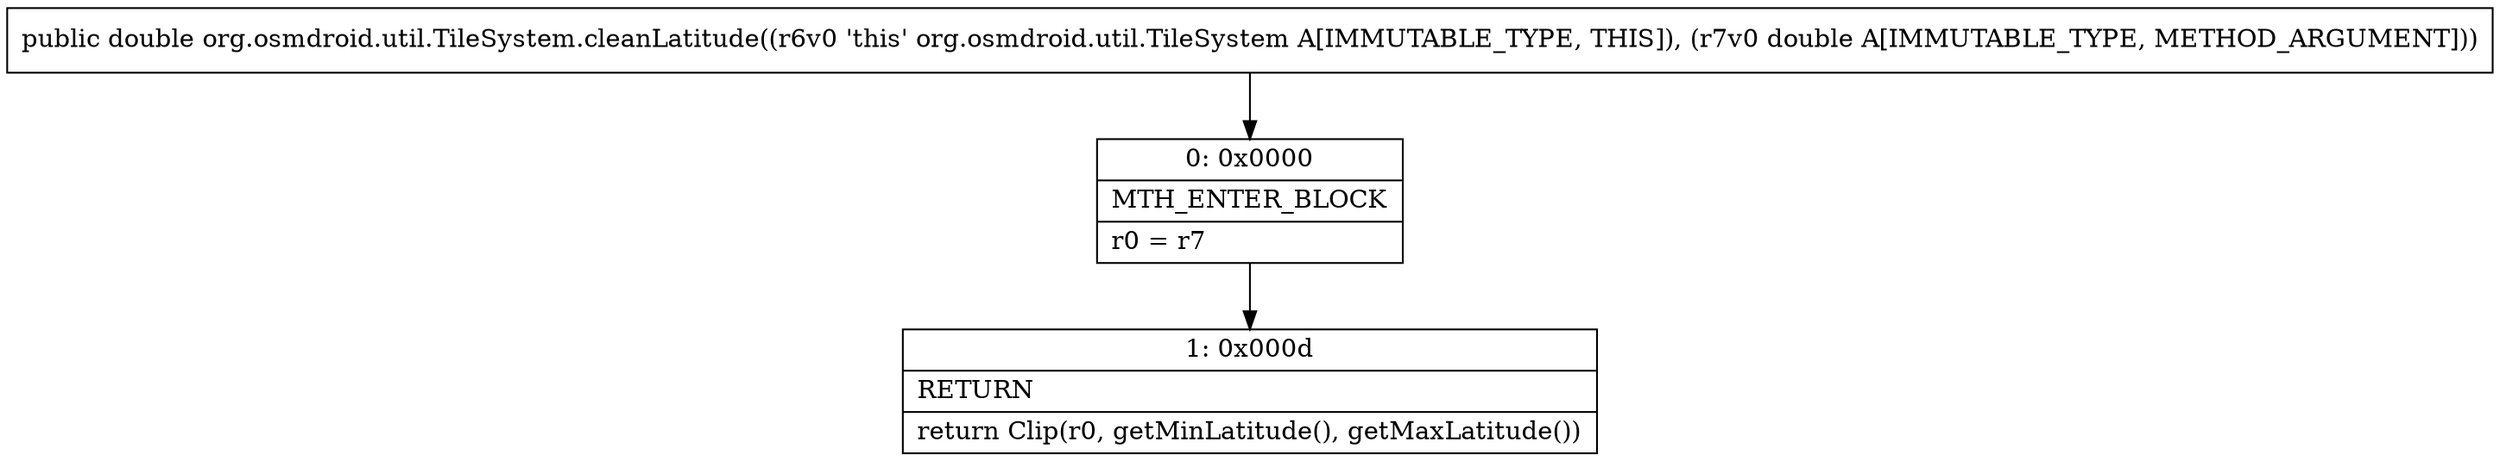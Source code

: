 digraph "CFG fororg.osmdroid.util.TileSystem.cleanLatitude(D)D" {
Node_0 [shape=record,label="{0\:\ 0x0000|MTH_ENTER_BLOCK\l|r0 = r7\l}"];
Node_1 [shape=record,label="{1\:\ 0x000d|RETURN\l|return Clip(r0, getMinLatitude(), getMaxLatitude())\l}"];
MethodNode[shape=record,label="{public double org.osmdroid.util.TileSystem.cleanLatitude((r6v0 'this' org.osmdroid.util.TileSystem A[IMMUTABLE_TYPE, THIS]), (r7v0 double A[IMMUTABLE_TYPE, METHOD_ARGUMENT])) }"];
MethodNode -> Node_0;
Node_0 -> Node_1;
}


